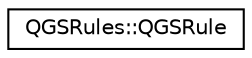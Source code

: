 digraph "类继承关系图"
{
  edge [fontname="Helvetica",fontsize="10",labelfontname="Helvetica",labelfontsize="10"];
  node [fontname="Helvetica",fontsize="10",shape=record];
  rankdir="LR";
  Node0 [label="QGSRules::QGSRule",height=0.2,width=0.4,color="black", fillcolor="white", style="filled",URL="$class_q_g_s_rules_1_1_q_g_s_rule.html"];
}
